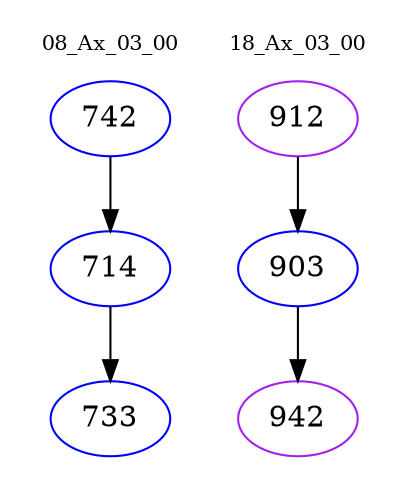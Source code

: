 digraph{
subgraph cluster_0 {
color = white
label = "08_Ax_03_00";
fontsize=10;
T0_742 [label="742", color="blue"]
T0_742 -> T0_714 [color="black"]
T0_714 [label="714", color="blue"]
T0_714 -> T0_733 [color="black"]
T0_733 [label="733", color="blue"]
}
subgraph cluster_1 {
color = white
label = "18_Ax_03_00";
fontsize=10;
T1_912 [label="912", color="purple"]
T1_912 -> T1_903 [color="black"]
T1_903 [label="903", color="blue"]
T1_903 -> T1_942 [color="black"]
T1_942 [label="942", color="purple"]
}
}
